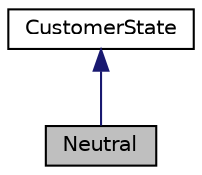 digraph "Neutral"
{
 // LATEX_PDF_SIZE
  edge [fontname="Helvetica",fontsize="10",labelfontname="Helvetica",labelfontsize="10"];
  node [fontname="Helvetica",fontsize="10",shape=record];
  Node1 [label="Neutral",height=0.2,width=0.4,color="black", fillcolor="grey75", style="filled", fontcolor="black",tooltip="The Neutral class is a concrete class that inherits from the CustomerState abstract class."];
  Node2 -> Node1 [dir="back",color="midnightblue",fontsize="10",style="solid",fontname="Helvetica"];
  Node2 [label="CustomerState",height=0.2,width=0.4,color="black", fillcolor="white", style="filled",URL="$classCustomerState.html",tooltip="The base class for all customer states."];
}
